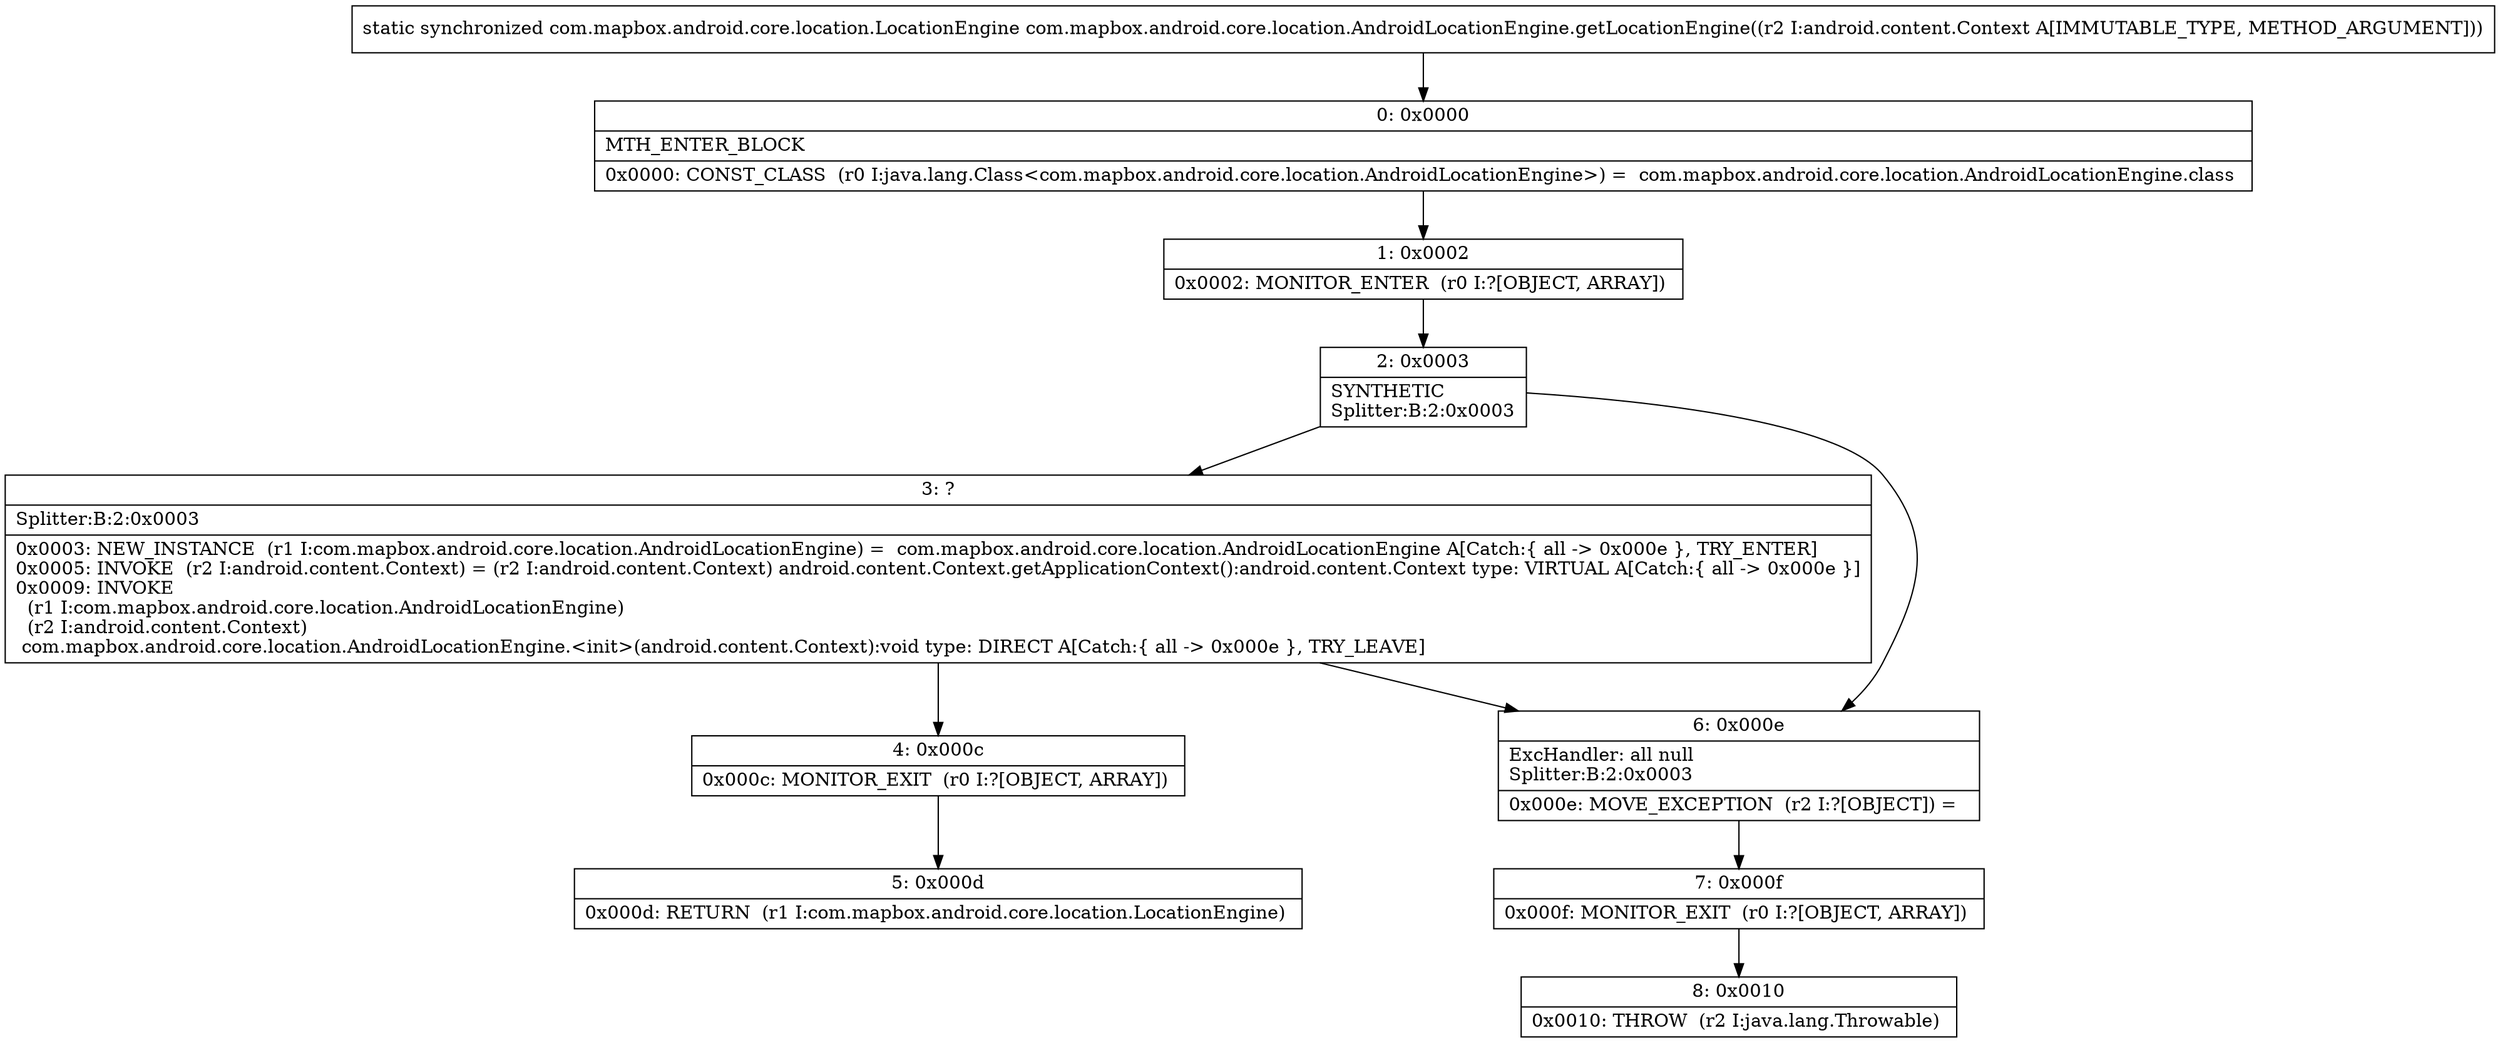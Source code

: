 digraph "CFG forcom.mapbox.android.core.location.AndroidLocationEngine.getLocationEngine(Landroid\/content\/Context;)Lcom\/mapbox\/android\/core\/location\/LocationEngine;" {
Node_0 [shape=record,label="{0\:\ 0x0000|MTH_ENTER_BLOCK\l|0x0000: CONST_CLASS  (r0 I:java.lang.Class\<com.mapbox.android.core.location.AndroidLocationEngine\>) =  com.mapbox.android.core.location.AndroidLocationEngine.class \l}"];
Node_1 [shape=record,label="{1\:\ 0x0002|0x0002: MONITOR_ENTER  (r0 I:?[OBJECT, ARRAY]) \l}"];
Node_2 [shape=record,label="{2\:\ 0x0003|SYNTHETIC\lSplitter:B:2:0x0003\l}"];
Node_3 [shape=record,label="{3\:\ ?|Splitter:B:2:0x0003\l|0x0003: NEW_INSTANCE  (r1 I:com.mapbox.android.core.location.AndroidLocationEngine) =  com.mapbox.android.core.location.AndroidLocationEngine A[Catch:\{ all \-\> 0x000e \}, TRY_ENTER]\l0x0005: INVOKE  (r2 I:android.content.Context) = (r2 I:android.content.Context) android.content.Context.getApplicationContext():android.content.Context type: VIRTUAL A[Catch:\{ all \-\> 0x000e \}]\l0x0009: INVOKE  \l  (r1 I:com.mapbox.android.core.location.AndroidLocationEngine)\l  (r2 I:android.content.Context)\l com.mapbox.android.core.location.AndroidLocationEngine.\<init\>(android.content.Context):void type: DIRECT A[Catch:\{ all \-\> 0x000e \}, TRY_LEAVE]\l}"];
Node_4 [shape=record,label="{4\:\ 0x000c|0x000c: MONITOR_EXIT  (r0 I:?[OBJECT, ARRAY]) \l}"];
Node_5 [shape=record,label="{5\:\ 0x000d|0x000d: RETURN  (r1 I:com.mapbox.android.core.location.LocationEngine) \l}"];
Node_6 [shape=record,label="{6\:\ 0x000e|ExcHandler: all null\lSplitter:B:2:0x0003\l|0x000e: MOVE_EXCEPTION  (r2 I:?[OBJECT]) =  \l}"];
Node_7 [shape=record,label="{7\:\ 0x000f|0x000f: MONITOR_EXIT  (r0 I:?[OBJECT, ARRAY]) \l}"];
Node_8 [shape=record,label="{8\:\ 0x0010|0x0010: THROW  (r2 I:java.lang.Throwable) \l}"];
MethodNode[shape=record,label="{static synchronized com.mapbox.android.core.location.LocationEngine com.mapbox.android.core.location.AndroidLocationEngine.getLocationEngine((r2 I:android.content.Context A[IMMUTABLE_TYPE, METHOD_ARGUMENT])) }"];
MethodNode -> Node_0;
Node_0 -> Node_1;
Node_1 -> Node_2;
Node_2 -> Node_3;
Node_2 -> Node_6;
Node_3 -> Node_4;
Node_3 -> Node_6;
Node_4 -> Node_5;
Node_6 -> Node_7;
Node_7 -> Node_8;
}

